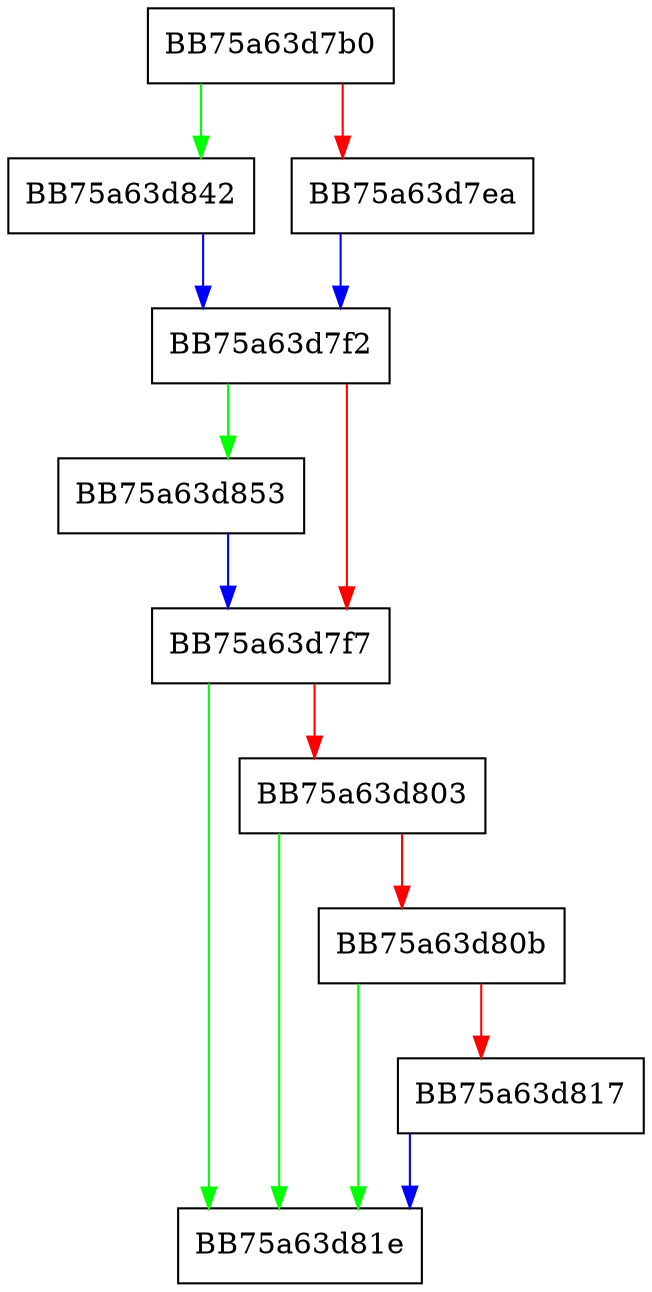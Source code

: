 digraph RpfAPI_get_DT_pBB {
  node [shape="box"];
  graph [splines=ortho];
  BB75a63d7b0 -> BB75a63d842 [color="green"];
  BB75a63d7b0 -> BB75a63d7ea [color="red"];
  BB75a63d7ea -> BB75a63d7f2 [color="blue"];
  BB75a63d7f2 -> BB75a63d853 [color="green"];
  BB75a63d7f2 -> BB75a63d7f7 [color="red"];
  BB75a63d7f7 -> BB75a63d81e [color="green"];
  BB75a63d7f7 -> BB75a63d803 [color="red"];
  BB75a63d803 -> BB75a63d81e [color="green"];
  BB75a63d803 -> BB75a63d80b [color="red"];
  BB75a63d80b -> BB75a63d81e [color="green"];
  BB75a63d80b -> BB75a63d817 [color="red"];
  BB75a63d817 -> BB75a63d81e [color="blue"];
  BB75a63d842 -> BB75a63d7f2 [color="blue"];
  BB75a63d853 -> BB75a63d7f7 [color="blue"];
}